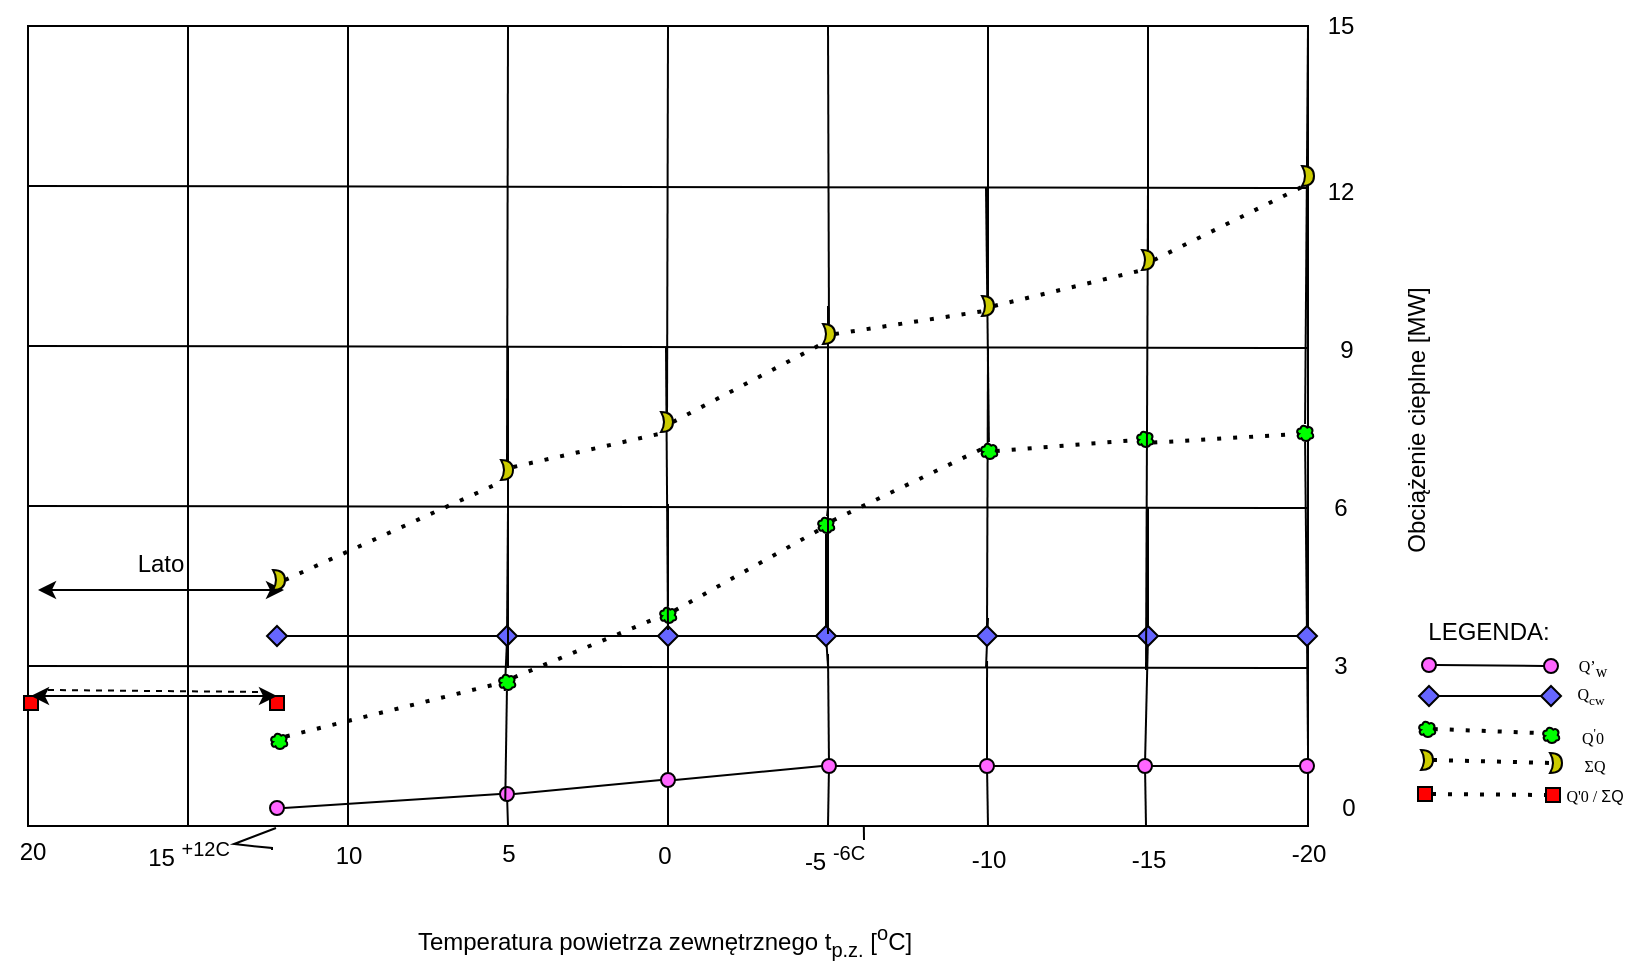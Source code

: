 <mxfile version="21.2.7" type="github">
  <diagram name="Strona-1" id="-JRYBfW9juQkN7pyR8Eu">
    <mxGraphModel dx="1195" dy="660" grid="0" gridSize="10" guides="1" tooltips="1" connect="1" arrows="1" fold="1" page="0" pageScale="1" pageWidth="827" pageHeight="1169" math="0" shadow="0">
      <root>
        <mxCell id="0" />
        <mxCell id="1" parent="0" />
        <mxCell id="MihT_ITXCzOCBIPoqSRt-7" value="" style="rounded=0;whiteSpace=wrap;html=1;" parent="1" vertex="1">
          <mxGeometry x="40" y="40" width="640" height="400" as="geometry" />
        </mxCell>
        <mxCell id="MihT_ITXCzOCBIPoqSRt-12" value="" style="endArrow=none;html=1;rounded=0;" parent="1" edge="1">
          <mxGeometry width="50" height="50" relative="1" as="geometry">
            <mxPoint x="120" y="440" as="sourcePoint" />
            <mxPoint x="120" y="40" as="targetPoint" />
          </mxGeometry>
        </mxCell>
        <mxCell id="MihT_ITXCzOCBIPoqSRt-13" value="" style="endArrow=none;html=1;rounded=0;entryX=0.101;entryY=-0.008;entryDx=0;entryDy=0;entryPerimeter=0;exitX=0.25;exitY=1.001;exitDx=0;exitDy=0;exitPerimeter=0;" parent="1" edge="1" source="MihT_ITXCzOCBIPoqSRt-7">
          <mxGeometry width="50" height="50" relative="1" as="geometry">
            <mxPoint x="200" y="450" as="sourcePoint" />
            <mxPoint x="200" y="40" as="targetPoint" />
          </mxGeometry>
        </mxCell>
        <mxCell id="MihT_ITXCzOCBIPoqSRt-14" value="" style="endArrow=none;html=1;rounded=0;entryX=0.101;entryY=-0.008;entryDx=0;entryDy=0;entryPerimeter=0;" parent="1" edge="1" source="jz41itDfaZis0rMnbhZA-145">
          <mxGeometry width="50" height="50" relative="1" as="geometry">
            <mxPoint x="280" y="361" as="sourcePoint" />
            <mxPoint x="280" y="40" as="targetPoint" />
          </mxGeometry>
        </mxCell>
        <mxCell id="MihT_ITXCzOCBIPoqSRt-15" value="" style="endArrow=none;html=1;rounded=0;entryX=0.101;entryY=-0.008;entryDx=0;entryDy=0;entryPerimeter=0;" parent="1" edge="1" source="jz41itDfaZis0rMnbhZA-143">
          <mxGeometry width="50" height="50" relative="1" as="geometry">
            <mxPoint x="360" y="342" as="sourcePoint" />
            <mxPoint x="360" y="40" as="targetPoint" />
          </mxGeometry>
        </mxCell>
        <mxCell id="MihT_ITXCzOCBIPoqSRt-16" value="" style="endArrow=none;html=1;rounded=0;entryX=0.101;entryY=-0.008;entryDx=0;entryDy=0;entryPerimeter=0;" parent="1" edge="1" source="jz41itDfaZis0rMnbhZA-141">
          <mxGeometry width="50" height="50" relative="1" as="geometry">
            <mxPoint x="440" y="344" as="sourcePoint" />
            <mxPoint x="440" y="40" as="targetPoint" />
          </mxGeometry>
        </mxCell>
        <mxCell id="MihT_ITXCzOCBIPoqSRt-17" value="" style="endArrow=none;html=1;rounded=0;entryX=0.101;entryY=-0.008;entryDx=0;entryDy=0;entryPerimeter=0;" parent="1" edge="1" source="jz41itDfaZis0rMnbhZA-139">
          <mxGeometry width="50" height="50" relative="1" as="geometry">
            <mxPoint x="519" y="361" as="sourcePoint" />
            <mxPoint x="520" y="40" as="targetPoint" />
          </mxGeometry>
        </mxCell>
        <mxCell id="MihT_ITXCzOCBIPoqSRt-18" value="" style="endArrow=none;html=1;rounded=0;entryX=0.875;entryY=0;entryDx=0;entryDy=0;entryPerimeter=0;" parent="1" source="jz41itDfaZis0rMnbhZA-137" edge="1" target="MihT_ITXCzOCBIPoqSRt-7">
          <mxGeometry width="50" height="50" relative="1" as="geometry">
            <mxPoint x="599" y="362" as="sourcePoint" />
            <mxPoint x="600" y="37" as="targetPoint" />
          </mxGeometry>
        </mxCell>
        <mxCell id="MihT_ITXCzOCBIPoqSRt-19" value="" style="endArrow=none;html=1;rounded=0;" parent="1" edge="1" source="jz41itDfaZis0rMnbhZA-108">
          <mxGeometry width="50" height="50" relative="1" as="geometry">
            <mxPoint x="680" y="401.5" as="sourcePoint" />
            <mxPoint x="680" y="40" as="targetPoint" />
          </mxGeometry>
        </mxCell>
        <mxCell id="MihT_ITXCzOCBIPoqSRt-21" value="" style="endArrow=none;html=1;rounded=0;exitX=-0.003;exitY=0.775;exitDx=0;exitDy=0;exitPerimeter=0;" parent="1" edge="1">
          <mxGeometry width="50" height="50" relative="1" as="geometry">
            <mxPoint x="40" y="280" as="sourcePoint" />
            <mxPoint x="680" y="281" as="targetPoint" />
          </mxGeometry>
        </mxCell>
        <mxCell id="MihT_ITXCzOCBIPoqSRt-22" value="" style="endArrow=none;html=1;rounded=0;exitX=-0.003;exitY=0.775;exitDx=0;exitDy=0;exitPerimeter=0;" parent="1" edge="1">
          <mxGeometry width="50" height="50" relative="1" as="geometry">
            <mxPoint x="40" y="200" as="sourcePoint" />
            <mxPoint x="680" y="201" as="targetPoint" />
          </mxGeometry>
        </mxCell>
        <mxCell id="MihT_ITXCzOCBIPoqSRt-23" value="" style="endArrow=none;html=1;rounded=0;exitX=-0.003;exitY=0.775;exitDx=0;exitDy=0;exitPerimeter=0;" parent="1" edge="1">
          <mxGeometry width="50" height="50" relative="1" as="geometry">
            <mxPoint x="40" y="120" as="sourcePoint" />
            <mxPoint x="680" y="121" as="targetPoint" />
          </mxGeometry>
        </mxCell>
        <mxCell id="MihT_ITXCzOCBIPoqSRt-24" value="" style="endArrow=none;html=1;rounded=0;exitX=-0.003;exitY=0.775;exitDx=0;exitDy=0;exitPerimeter=0;" parent="1" edge="1">
          <mxGeometry width="50" height="50" relative="1" as="geometry">
            <mxPoint x="40" y="360" as="sourcePoint" />
            <mxPoint x="680" y="361" as="targetPoint" />
          </mxGeometry>
        </mxCell>
        <mxCell id="jz41itDfaZis0rMnbhZA-1" value="20" style="text;html=1;align=center;verticalAlign=middle;resizable=0;points=[];autosize=1;strokeColor=none;fillColor=none;" vertex="1" parent="1">
          <mxGeometry x="26" y="440" width="31" height="26" as="geometry" />
        </mxCell>
        <mxCell id="jz41itDfaZis0rMnbhZA-2" value="15 &lt;sup&gt;+12C&lt;/sup&gt;" style="text;html=1;align=center;verticalAlign=middle;resizable=0;points=[];autosize=1;strokeColor=none;fillColor=none;" vertex="1" parent="1">
          <mxGeometry x="90" y="439" width="59" height="29" as="geometry" />
        </mxCell>
        <mxCell id="jz41itDfaZis0rMnbhZA-3" value="10" style="text;html=1;align=center;verticalAlign=middle;resizable=0;points=[];autosize=1;strokeColor=none;fillColor=none;" vertex="1" parent="1">
          <mxGeometry x="184" y="442" width="31" height="26" as="geometry" />
        </mxCell>
        <mxCell id="jz41itDfaZis0rMnbhZA-4" value="5" style="text;html=1;align=center;verticalAlign=middle;resizable=0;points=[];autosize=1;strokeColor=none;fillColor=none;" vertex="1" parent="1">
          <mxGeometry x="267" y="440.5" width="25" height="26" as="geometry" />
        </mxCell>
        <mxCell id="jz41itDfaZis0rMnbhZA-5" value="0" style="text;html=1;align=center;verticalAlign=middle;resizable=0;points=[];autosize=1;strokeColor=none;fillColor=none;" vertex="1" parent="1">
          <mxGeometry x="345" y="442" width="25" height="26" as="geometry" />
        </mxCell>
        <mxCell id="jz41itDfaZis0rMnbhZA-6" value="-5 &lt;sup&gt;-6C&lt;/sup&gt;" style="text;html=1;align=center;verticalAlign=middle;resizable=0;points=[];autosize=1;strokeColor=none;fillColor=none;" vertex="1" parent="1">
          <mxGeometry x="419" y="441" width="48" height="29" as="geometry" />
        </mxCell>
        <mxCell id="jz41itDfaZis0rMnbhZA-7" value="-10" style="text;html=1;align=center;verticalAlign=middle;resizable=0;points=[];autosize=1;strokeColor=none;fillColor=none;" vertex="1" parent="1">
          <mxGeometry x="502" y="444" width="35" height="26" as="geometry" />
        </mxCell>
        <mxCell id="jz41itDfaZis0rMnbhZA-8" value="-15" style="text;html=1;align=center;verticalAlign=middle;resizable=0;points=[];autosize=1;strokeColor=none;fillColor=none;" vertex="1" parent="1">
          <mxGeometry x="582" y="443.5" width="35" height="26" as="geometry" />
        </mxCell>
        <mxCell id="jz41itDfaZis0rMnbhZA-9" value="-20" style="text;html=1;align=center;verticalAlign=middle;resizable=0;points=[];autosize=1;strokeColor=none;fillColor=none;" vertex="1" parent="1">
          <mxGeometry x="662" y="441" width="35" height="26" as="geometry" />
        </mxCell>
        <mxCell id="jz41itDfaZis0rMnbhZA-10" value="0" style="text;html=1;align=center;verticalAlign=middle;resizable=0;points=[];autosize=1;strokeColor=none;fillColor=none;" vertex="1" parent="1">
          <mxGeometry x="687" y="418" width="25" height="26" as="geometry" />
        </mxCell>
        <mxCell id="jz41itDfaZis0rMnbhZA-11" value="3" style="text;html=1;align=center;verticalAlign=middle;resizable=0;points=[];autosize=1;strokeColor=none;fillColor=none;" vertex="1" parent="1">
          <mxGeometry x="683" y="347" width="25" height="26" as="geometry" />
        </mxCell>
        <mxCell id="jz41itDfaZis0rMnbhZA-12" value="15" style="text;html=1;align=center;verticalAlign=middle;resizable=0;points=[];autosize=1;strokeColor=none;fillColor=none;" vertex="1" parent="1">
          <mxGeometry x="680" y="27" width="31" height="26" as="geometry" />
        </mxCell>
        <mxCell id="jz41itDfaZis0rMnbhZA-13" value="12" style="text;html=1;align=center;verticalAlign=middle;resizable=0;points=[];autosize=1;strokeColor=none;fillColor=none;" vertex="1" parent="1">
          <mxGeometry x="680" y="110" width="31" height="26" as="geometry" />
        </mxCell>
        <mxCell id="jz41itDfaZis0rMnbhZA-14" value="6" style="text;html=1;align=center;verticalAlign=middle;resizable=0;points=[];autosize=1;strokeColor=none;fillColor=none;" vertex="1" parent="1">
          <mxGeometry x="683" y="268" width="25" height="26" as="geometry" />
        </mxCell>
        <mxCell id="jz41itDfaZis0rMnbhZA-15" value="9" style="text;html=1;align=center;verticalAlign=middle;resizable=0;points=[];autosize=1;strokeColor=none;fillColor=none;" vertex="1" parent="1">
          <mxGeometry x="686" y="189" width="25" height="26" as="geometry" />
        </mxCell>
        <mxCell id="jz41itDfaZis0rMnbhZA-16" value="Temperatura powietrza zewnętrznego t&lt;sub&gt;p.z.&lt;/sub&gt;&amp;nbsp;[&lt;sup&gt;o&lt;/sup&gt;C]" style="text;html=1;align=center;verticalAlign=middle;resizable=0;points=[];autosize=1;strokeColor=none;fillColor=none;" vertex="1" parent="1">
          <mxGeometry x="225" y="482" width="265" height="32" as="geometry" />
        </mxCell>
        <mxCell id="jz41itDfaZis0rMnbhZA-17" value="Obciążenie cieplne [MW]" style="text;html=1;align=center;verticalAlign=middle;resizable=0;points=[];autosize=1;strokeColor=none;fillColor=none;rotation=270;" vertex="1" parent="1">
          <mxGeometry x="659" y="225" width="151" height="26" as="geometry" />
        </mxCell>
        <mxCell id="jz41itDfaZis0rMnbhZA-18" value="" style="whiteSpace=wrap;html=1;aspect=fixed;fillColor=#FF0000;" vertex="1" parent="1">
          <mxGeometry x="38" y="375" width="7" height="7" as="geometry" />
        </mxCell>
        <mxCell id="jz41itDfaZis0rMnbhZA-19" value="" style="whiteSpace=wrap;html=1;aspect=fixed;fillColor=#FF0000;" vertex="1" parent="1">
          <mxGeometry x="161" y="375" width="7" height="7" as="geometry" />
        </mxCell>
        <mxCell id="jz41itDfaZis0rMnbhZA-20" value="" style="ellipse;whiteSpace=wrap;html=1;aspect=fixed;fillColor=#FF66FF;" vertex="1" parent="1">
          <mxGeometry x="161" y="427.5" width="7" height="7" as="geometry" />
        </mxCell>
        <mxCell id="jz41itDfaZis0rMnbhZA-22" value="" style="endArrow=none;html=1;rounded=0;" edge="1" parent="1" source="jz41itDfaZis0rMnbhZA-88">
          <mxGeometry width="50" height="50" relative="1" as="geometry">
            <mxPoint x="280" y="359" as="sourcePoint" />
            <mxPoint x="280" y="282" as="targetPoint" />
          </mxGeometry>
        </mxCell>
        <mxCell id="jz41itDfaZis0rMnbhZA-24" value="" style="endArrow=none;html=1;rounded=0;" edge="1" parent="1" source="jz41itDfaZis0rMnbhZA-115">
          <mxGeometry width="50" height="50" relative="1" as="geometry">
            <mxPoint x="360" y="355" as="sourcePoint" />
            <mxPoint x="360" y="279" as="targetPoint" />
          </mxGeometry>
        </mxCell>
        <mxCell id="jz41itDfaZis0rMnbhZA-26" value="" style="endArrow=none;html=1;rounded=0;" edge="1" parent="1" source="jz41itDfaZis0rMnbhZA-113">
          <mxGeometry width="50" height="50" relative="1" as="geometry">
            <mxPoint x="440" y="360" as="sourcePoint" />
            <mxPoint x="440" y="281" as="targetPoint" />
          </mxGeometry>
        </mxCell>
        <mxCell id="jz41itDfaZis0rMnbhZA-30" value="" style="endArrow=none;html=1;rounded=0;" edge="1" parent="1" source="jz41itDfaZis0rMnbhZA-80">
          <mxGeometry width="50" height="50" relative="1" as="geometry">
            <mxPoint x="599" y="440" as="sourcePoint" />
            <mxPoint x="600" y="281" as="targetPoint" />
          </mxGeometry>
        </mxCell>
        <mxCell id="jz41itDfaZis0rMnbhZA-31" value="" style="endArrow=none;html=1;rounded=0;exitX=0.375;exitY=1;exitDx=0;exitDy=0;exitPerimeter=0;" edge="1" parent="1" source="jz41itDfaZis0rMnbhZA-117">
          <mxGeometry width="50" height="50" relative="1" as="geometry">
            <mxPoint x="280" y="440" as="sourcePoint" />
            <mxPoint x="279.517" y="347.0" as="targetPoint" />
          </mxGeometry>
        </mxCell>
        <mxCell id="jz41itDfaZis0rMnbhZA-32" value="" style="endArrow=none;html=1;rounded=0;" edge="1" parent="1" source="jz41itDfaZis0rMnbhZA-42">
          <mxGeometry width="50" height="50" relative="1" as="geometry">
            <mxPoint x="520" y="440" as="sourcePoint" />
            <mxPoint x="519.52" y="357.5" as="targetPoint" />
          </mxGeometry>
        </mxCell>
        <mxCell id="jz41itDfaZis0rMnbhZA-33" value="" style="endArrow=none;html=1;rounded=0;" edge="1" parent="1" source="jz41itDfaZis0rMnbhZA-38">
          <mxGeometry width="50" height="50" relative="1" as="geometry">
            <mxPoint x="360" y="440" as="sourcePoint" />
            <mxPoint x="360" y="352" as="targetPoint" />
          </mxGeometry>
        </mxCell>
        <mxCell id="jz41itDfaZis0rMnbhZA-34" value="" style="endArrow=none;html=1;rounded=0;" edge="1" parent="1" source="jz41itDfaZis0rMnbhZA-40">
          <mxGeometry width="50" height="50" relative="1" as="geometry">
            <mxPoint x="440" y="440" as="sourcePoint" />
            <mxPoint x="440" y="354" as="targetPoint" />
          </mxGeometry>
        </mxCell>
        <mxCell id="jz41itDfaZis0rMnbhZA-37" value="" style="endArrow=none;html=1;rounded=0;exitX=0.375;exitY=1;exitDx=0;exitDy=0;exitPerimeter=0;" edge="1" parent="1" source="MihT_ITXCzOCBIPoqSRt-7" target="jz41itDfaZis0rMnbhZA-36">
          <mxGeometry width="50" height="50" relative="1" as="geometry">
            <mxPoint x="280" y="440" as="sourcePoint" />
            <mxPoint x="279.517" y="347.0" as="targetPoint" />
          </mxGeometry>
        </mxCell>
        <mxCell id="jz41itDfaZis0rMnbhZA-36" value="" style="ellipse;whiteSpace=wrap;html=1;aspect=fixed;fillColor=#FF66FF;" vertex="1" parent="1">
          <mxGeometry x="276" y="420.5" width="7" height="7" as="geometry" />
        </mxCell>
        <mxCell id="jz41itDfaZis0rMnbhZA-39" value="" style="endArrow=none;html=1;rounded=0;" edge="1" parent="1" target="jz41itDfaZis0rMnbhZA-38">
          <mxGeometry width="50" height="50" relative="1" as="geometry">
            <mxPoint x="360" y="440" as="sourcePoint" />
            <mxPoint x="360" y="352" as="targetPoint" />
          </mxGeometry>
        </mxCell>
        <mxCell id="jz41itDfaZis0rMnbhZA-38" value="" style="ellipse;whiteSpace=wrap;html=1;aspect=fixed;fillColor=#FF66FF;" vertex="1" parent="1">
          <mxGeometry x="356.5" y="413.5" width="7" height="7" as="geometry" />
        </mxCell>
        <mxCell id="jz41itDfaZis0rMnbhZA-41" value="" style="endArrow=none;html=1;rounded=0;" edge="1" parent="1" target="jz41itDfaZis0rMnbhZA-40">
          <mxGeometry width="50" height="50" relative="1" as="geometry">
            <mxPoint x="440" y="440" as="sourcePoint" />
            <mxPoint x="440" y="354" as="targetPoint" />
          </mxGeometry>
        </mxCell>
        <mxCell id="jz41itDfaZis0rMnbhZA-40" value="" style="ellipse;whiteSpace=wrap;html=1;aspect=fixed;fillColor=#FF66FF;" vertex="1" parent="1">
          <mxGeometry x="437" y="406.5" width="7" height="7" as="geometry" />
        </mxCell>
        <mxCell id="jz41itDfaZis0rMnbhZA-43" value="" style="endArrow=none;html=1;rounded=0;" edge="1" parent="1" target="jz41itDfaZis0rMnbhZA-42">
          <mxGeometry width="50" height="50" relative="1" as="geometry">
            <mxPoint x="520" y="440" as="sourcePoint" />
            <mxPoint x="519.52" y="357.5" as="targetPoint" />
          </mxGeometry>
        </mxCell>
        <mxCell id="jz41itDfaZis0rMnbhZA-42" value="" style="ellipse;whiteSpace=wrap;html=1;aspect=fixed;fillColor=#FF66FF;" vertex="1" parent="1">
          <mxGeometry x="516" y="406.5" width="7" height="7" as="geometry" />
        </mxCell>
        <mxCell id="jz41itDfaZis0rMnbhZA-45" value="" style="endArrow=none;html=1;rounded=0;" edge="1" parent="1" target="jz41itDfaZis0rMnbhZA-44">
          <mxGeometry width="50" height="50" relative="1" as="geometry">
            <mxPoint x="599" y="440" as="sourcePoint" />
            <mxPoint x="600" y="281" as="targetPoint" />
          </mxGeometry>
        </mxCell>
        <mxCell id="jz41itDfaZis0rMnbhZA-44" value="" style="ellipse;whiteSpace=wrap;html=1;aspect=fixed;fillColor=#FF66FF;" vertex="1" parent="1">
          <mxGeometry x="595" y="406.5" width="7" height="7" as="geometry" />
        </mxCell>
        <mxCell id="jz41itDfaZis0rMnbhZA-46" value="" style="endArrow=classic;startArrow=classic;html=1;rounded=0;exitX=0.5;exitY=0;exitDx=0;exitDy=0;entryX=0.5;entryY=0;entryDx=0;entryDy=0;" edge="1" parent="1" source="jz41itDfaZis0rMnbhZA-18" target="jz41itDfaZis0rMnbhZA-19">
          <mxGeometry width="50" height="50" relative="1" as="geometry">
            <mxPoint x="156" y="385" as="sourcePoint" />
            <mxPoint x="206" y="335" as="targetPoint" />
          </mxGeometry>
        </mxCell>
        <mxCell id="jz41itDfaZis0rMnbhZA-47" value="" style="endArrow=classic;startArrow=classic;html=1;rounded=0;exitX=0.5;exitY=0;exitDx=0;exitDy=0;entryX=0.5;entryY=0;entryDx=0;entryDy=0;" edge="1" parent="1">
          <mxGeometry width="50" height="50" relative="1" as="geometry">
            <mxPoint x="45" y="322" as="sourcePoint" />
            <mxPoint x="168" y="322" as="targetPoint" />
          </mxGeometry>
        </mxCell>
        <mxCell id="jz41itDfaZis0rMnbhZA-48" value="Lato" style="text;html=1;align=center;verticalAlign=middle;resizable=0;points=[];autosize=1;strokeColor=none;fillColor=none;" vertex="1" parent="1">
          <mxGeometry x="85" y="296" width="41" height="26" as="geometry" />
        </mxCell>
        <mxCell id="jz41itDfaZis0rMnbhZA-49" value="" style="endArrow=none;dashed=1;html=1;rounded=0;" edge="1" parent="1">
          <mxGeometry width="50" height="50" relative="1" as="geometry">
            <mxPoint x="50" y="372" as="sourcePoint" />
            <mxPoint x="158" y="373" as="targetPoint" />
          </mxGeometry>
        </mxCell>
        <mxCell id="jz41itDfaZis0rMnbhZA-51" value="" style="endArrow=none;html=1;rounded=0;entryX=0.653;entryY=1.001;entryDx=0;entryDy=0;entryPerimeter=0;" edge="1" parent="1" target="MihT_ITXCzOCBIPoqSRt-7">
          <mxGeometry width="50" height="50" relative="1" as="geometry">
            <mxPoint x="458" y="447" as="sourcePoint" />
            <mxPoint x="544.5" y="479" as="targetPoint" />
            <Array as="points">
              <mxPoint x="458" y="447" />
            </Array>
          </mxGeometry>
        </mxCell>
        <mxCell id="jz41itDfaZis0rMnbhZA-52" value="" style="endArrow=none;html=1;rounded=0;" edge="1" parent="1">
          <mxGeometry width="50" height="50" relative="1" as="geometry">
            <mxPoint x="162" y="451" as="sourcePoint" />
            <mxPoint x="164" y="441" as="targetPoint" />
            <Array as="points">
              <mxPoint x="162" y="452" />
              <mxPoint x="162" y="451" />
              <mxPoint x="152" y="450" />
              <mxPoint x="143" y="449" />
            </Array>
          </mxGeometry>
        </mxCell>
        <mxCell id="jz41itDfaZis0rMnbhZA-54" value="" style="endArrow=none;html=1;rounded=0;exitX=1;exitY=0.5;exitDx=0;exitDy=0;entryX=0;entryY=0.5;entryDx=0;entryDy=0;" edge="1" parent="1" source="jz41itDfaZis0rMnbhZA-20" target="jz41itDfaZis0rMnbhZA-36">
          <mxGeometry width="50" height="50" relative="1" as="geometry">
            <mxPoint x="213" y="401" as="sourcePoint" />
            <mxPoint x="263" y="351" as="targetPoint" />
          </mxGeometry>
        </mxCell>
        <mxCell id="jz41itDfaZis0rMnbhZA-55" value="" style="endArrow=none;html=1;rounded=0;exitX=1;exitY=0.5;exitDx=0;exitDy=0;entryX=0;entryY=0.5;entryDx=0;entryDy=0;" edge="1" parent="1" source="jz41itDfaZis0rMnbhZA-36" target="jz41itDfaZis0rMnbhZA-38">
          <mxGeometry width="50" height="50" relative="1" as="geometry">
            <mxPoint x="213" y="401" as="sourcePoint" />
            <mxPoint x="263" y="351" as="targetPoint" />
          </mxGeometry>
        </mxCell>
        <mxCell id="jz41itDfaZis0rMnbhZA-56" value="" style="endArrow=none;html=1;rounded=0;exitX=1;exitY=0.5;exitDx=0;exitDy=0;entryX=0;entryY=0.5;entryDx=0;entryDy=0;" edge="1" parent="1" source="jz41itDfaZis0rMnbhZA-38" target="jz41itDfaZis0rMnbhZA-40">
          <mxGeometry width="50" height="50" relative="1" as="geometry">
            <mxPoint x="350" y="384" as="sourcePoint" />
            <mxPoint x="400" y="334" as="targetPoint" />
          </mxGeometry>
        </mxCell>
        <mxCell id="jz41itDfaZis0rMnbhZA-57" value="" style="endArrow=none;html=1;rounded=0;exitX=1;exitY=0.5;exitDx=0;exitDy=0;entryX=0;entryY=0.5;entryDx=0;entryDy=0;" edge="1" parent="1" source="jz41itDfaZis0rMnbhZA-40" target="jz41itDfaZis0rMnbhZA-42">
          <mxGeometry width="50" height="50" relative="1" as="geometry">
            <mxPoint x="437" y="397" as="sourcePoint" />
            <mxPoint x="487" y="347" as="targetPoint" />
          </mxGeometry>
        </mxCell>
        <mxCell id="jz41itDfaZis0rMnbhZA-58" value="" style="ellipse;whiteSpace=wrap;html=1;aspect=fixed;fillColor=#FF66FF;" vertex="1" parent="1">
          <mxGeometry x="676" y="406.5" width="7" height="7" as="geometry" />
        </mxCell>
        <mxCell id="jz41itDfaZis0rMnbhZA-59" value="" style="endArrow=none;html=1;rounded=0;exitX=1;exitY=0.5;exitDx=0;exitDy=0;entryX=0;entryY=0.5;entryDx=0;entryDy=0;" edge="1" parent="1" source="jz41itDfaZis0rMnbhZA-42" target="jz41itDfaZis0rMnbhZA-44">
          <mxGeometry width="50" height="50" relative="1" as="geometry">
            <mxPoint x="517" y="379" as="sourcePoint" />
            <mxPoint x="567" y="329" as="targetPoint" />
          </mxGeometry>
        </mxCell>
        <mxCell id="jz41itDfaZis0rMnbhZA-60" value="" style="endArrow=none;html=1;rounded=0;exitX=1;exitY=0.5;exitDx=0;exitDy=0;entryX=0;entryY=0.5;entryDx=0;entryDy=0;" edge="1" parent="1" source="jz41itDfaZis0rMnbhZA-44" target="jz41itDfaZis0rMnbhZA-58">
          <mxGeometry width="50" height="50" relative="1" as="geometry">
            <mxPoint x="517" y="379" as="sourcePoint" />
            <mxPoint x="567" y="329" as="targetPoint" />
          </mxGeometry>
        </mxCell>
        <mxCell id="jz41itDfaZis0rMnbhZA-61" value="LEGENDA:" style="text;html=1;align=center;verticalAlign=middle;resizable=0;points=[];autosize=1;strokeColor=none;fillColor=none;" vertex="1" parent="1">
          <mxGeometry x="730" y="330" width="79" height="26" as="geometry" />
        </mxCell>
        <mxCell id="jz41itDfaZis0rMnbhZA-70" value="" style="ellipse;whiteSpace=wrap;html=1;aspect=fixed;fillColor=#FF66FF;" vertex="1" parent="1">
          <mxGeometry x="737" y="356" width="7" height="7" as="geometry" />
        </mxCell>
        <mxCell id="jz41itDfaZis0rMnbhZA-71" value="" style="ellipse;whiteSpace=wrap;html=1;aspect=fixed;fillColor=#FF66FF;" vertex="1" parent="1">
          <mxGeometry x="798" y="356.5" width="7" height="7" as="geometry" />
        </mxCell>
        <mxCell id="jz41itDfaZis0rMnbhZA-72" value="" style="endArrow=none;html=1;rounded=0;exitX=1;exitY=0.5;exitDx=0;exitDy=0;entryX=0;entryY=0.5;entryDx=0;entryDy=0;" edge="1" parent="1" source="jz41itDfaZis0rMnbhZA-70" target="jz41itDfaZis0rMnbhZA-71">
          <mxGeometry width="50" height="50" relative="1" as="geometry">
            <mxPoint x="697" y="425" as="sourcePoint" />
            <mxPoint x="747" y="375" as="targetPoint" />
          </mxGeometry>
        </mxCell>
        <mxCell id="jz41itDfaZis0rMnbhZA-73" value="&lt;span data-darkreader-inline-bgcolor=&quot;&quot; data-darkreader-inline-color=&quot;&quot; style=&quot;font-size: 8px; font-family: &amp;quot;Times New Roman&amp;quot;; color: rgb(0, 0, 0); background-color: transparent; font-variant-numeric: normal; font-variant-east-asian: normal; font-variant-alternates: normal; vertical-align: baseline; --darkreader-inline-color:#e8e6e3; --darkreader-inline-bgcolor:transparent;&quot;&gt;Q’&lt;/span&gt;&lt;span data-darkreader-inline-bgcolor=&quot;&quot; data-darkreader-inline-color=&quot;&quot; style=&quot;font-size: 8px; font-family: &amp;quot;Times New Roman&amp;quot;; color: rgb(0, 0, 0); background-color: transparent; font-variant-numeric: normal; font-variant-east-asian: normal; font-variant-alternates: normal; --darkreader-inline-color:#e8e6e3; --darkreader-inline-bgcolor:transparent;&quot;&gt;&lt;sub style=&quot;font-size: 8px;&quot;&gt;w&lt;/sub&gt;&lt;/span&gt;&lt;span id=&quot;docs-internal-guid-cf39cb7c-7fff-1831-65c1-8d7ece0f6080&quot; style=&quot;font-size: 8px;&quot;&gt;&lt;/span&gt;" style="text;html=1;align=center;verticalAlign=middle;resizable=0;points=[];autosize=1;strokeColor=none;fillColor=none;fontSize=8;" vertex="1" parent="1">
          <mxGeometry x="806" y="350" width="32" height="24" as="geometry" />
        </mxCell>
        <mxCell id="jz41itDfaZis0rMnbhZA-79" value="" style="endArrow=none;html=1;rounded=0;" edge="1" parent="1" target="jz41itDfaZis0rMnbhZA-78">
          <mxGeometry width="50" height="50" relative="1" as="geometry">
            <mxPoint x="680" y="401.5" as="sourcePoint" />
            <mxPoint x="680" y="40" as="targetPoint" />
          </mxGeometry>
        </mxCell>
        <mxCell id="jz41itDfaZis0rMnbhZA-78" value="" style="rhombus;whiteSpace=wrap;html=1;fillColor=#6666FF;" vertex="1" parent="1">
          <mxGeometry x="674.5" y="340" width="10" height="10" as="geometry" />
        </mxCell>
        <mxCell id="jz41itDfaZis0rMnbhZA-81" value="" style="endArrow=none;html=1;rounded=0;" edge="1" parent="1" source="jz41itDfaZis0rMnbhZA-44" target="jz41itDfaZis0rMnbhZA-80">
          <mxGeometry width="50" height="50" relative="1" as="geometry">
            <mxPoint x="599" y="407" as="sourcePoint" />
            <mxPoint x="600" y="281" as="targetPoint" />
          </mxGeometry>
        </mxCell>
        <mxCell id="jz41itDfaZis0rMnbhZA-80" value="" style="rhombus;whiteSpace=wrap;html=1;fillColor=#6666FF;" vertex="1" parent="1">
          <mxGeometry x="595" y="340" width="10" height="10" as="geometry" />
        </mxCell>
        <mxCell id="jz41itDfaZis0rMnbhZA-83" value="" style="endArrow=none;html=1;rounded=0;" edge="1" parent="1">
          <mxGeometry width="50" height="50" relative="1" as="geometry">
            <mxPoint x="519" y="361" as="sourcePoint" />
            <mxPoint x="520" y="336" as="targetPoint" />
          </mxGeometry>
        </mxCell>
        <mxCell id="jz41itDfaZis0rMnbhZA-82" value="" style="rhombus;whiteSpace=wrap;html=1;fillColor=#6666FF;" vertex="1" parent="1">
          <mxGeometry x="514.5" y="340" width="10" height="10" as="geometry" />
        </mxCell>
        <mxCell id="jz41itDfaZis0rMnbhZA-85" value="" style="endArrow=none;html=1;rounded=0;" edge="1" parent="1" target="jz41itDfaZis0rMnbhZA-84">
          <mxGeometry width="50" height="50" relative="1" as="geometry">
            <mxPoint x="440" y="360" as="sourcePoint" />
            <mxPoint x="440" y="281" as="targetPoint" />
          </mxGeometry>
        </mxCell>
        <mxCell id="jz41itDfaZis0rMnbhZA-84" value="" style="rhombus;whiteSpace=wrap;html=1;fillColor=#6666FF;" vertex="1" parent="1">
          <mxGeometry x="434" y="340" width="10" height="10" as="geometry" />
        </mxCell>
        <mxCell id="jz41itDfaZis0rMnbhZA-87" value="" style="endArrow=none;html=1;rounded=0;" edge="1" parent="1" target="jz41itDfaZis0rMnbhZA-86">
          <mxGeometry width="50" height="50" relative="1" as="geometry">
            <mxPoint x="360" y="355" as="sourcePoint" />
            <mxPoint x="360" y="279" as="targetPoint" />
          </mxGeometry>
        </mxCell>
        <mxCell id="jz41itDfaZis0rMnbhZA-86" value="" style="rhombus;whiteSpace=wrap;html=1;fillColor=#6666FF;" vertex="1" parent="1">
          <mxGeometry x="355" y="340" width="10" height="10" as="geometry" />
        </mxCell>
        <mxCell id="jz41itDfaZis0rMnbhZA-89" value="" style="endArrow=none;html=1;rounded=0;" edge="1" parent="1" target="jz41itDfaZis0rMnbhZA-88">
          <mxGeometry width="50" height="50" relative="1" as="geometry">
            <mxPoint x="280" y="359" as="sourcePoint" />
            <mxPoint x="280" y="282" as="targetPoint" />
          </mxGeometry>
        </mxCell>
        <mxCell id="jz41itDfaZis0rMnbhZA-88" value="" style="rhombus;whiteSpace=wrap;html=1;fillColor=#6666FF;" vertex="1" parent="1">
          <mxGeometry x="274.5" y="340" width="10" height="10" as="geometry" />
        </mxCell>
        <mxCell id="jz41itDfaZis0rMnbhZA-90" value="" style="rhombus;whiteSpace=wrap;html=1;fillColor=#6666FF;" vertex="1" parent="1">
          <mxGeometry x="159.5" y="340" width="10" height="10" as="geometry" />
        </mxCell>
        <mxCell id="jz41itDfaZis0rMnbhZA-91" value="" style="endArrow=none;html=1;rounded=0;exitX=1;exitY=0.5;exitDx=0;exitDy=0;entryX=0;entryY=0.5;entryDx=0;entryDy=0;" edge="1" parent="1" source="jz41itDfaZis0rMnbhZA-90" target="jz41itDfaZis0rMnbhZA-88">
          <mxGeometry width="50" height="50" relative="1" as="geometry">
            <mxPoint x="244" y="354" as="sourcePoint" />
            <mxPoint x="294" y="304" as="targetPoint" />
          </mxGeometry>
        </mxCell>
        <mxCell id="jz41itDfaZis0rMnbhZA-92" value="" style="endArrow=none;html=1;rounded=0;exitX=1;exitY=0.5;exitDx=0;exitDy=0;entryX=0;entryY=0.5;entryDx=0;entryDy=0;" edge="1" parent="1" source="jz41itDfaZis0rMnbhZA-88" target="jz41itDfaZis0rMnbhZA-86">
          <mxGeometry width="50" height="50" relative="1" as="geometry">
            <mxPoint x="244" y="354" as="sourcePoint" />
            <mxPoint x="294" y="304" as="targetPoint" />
          </mxGeometry>
        </mxCell>
        <mxCell id="jz41itDfaZis0rMnbhZA-93" value="" style="endArrow=none;html=1;rounded=0;exitX=1;exitY=0.5;exitDx=0;exitDy=0;entryX=0;entryY=0.5;entryDx=0;entryDy=0;" edge="1" parent="1" source="jz41itDfaZis0rMnbhZA-86" target="jz41itDfaZis0rMnbhZA-84">
          <mxGeometry width="50" height="50" relative="1" as="geometry">
            <mxPoint x="430" y="343" as="sourcePoint" />
            <mxPoint x="480" y="293" as="targetPoint" />
          </mxGeometry>
        </mxCell>
        <mxCell id="jz41itDfaZis0rMnbhZA-94" value="" style="endArrow=none;html=1;rounded=0;exitX=1;exitY=0.5;exitDx=0;exitDy=0;entryX=0;entryY=0.5;entryDx=0;entryDy=0;" edge="1" parent="1" source="jz41itDfaZis0rMnbhZA-84" target="jz41itDfaZis0rMnbhZA-82">
          <mxGeometry width="50" height="50" relative="1" as="geometry">
            <mxPoint x="430" y="343" as="sourcePoint" />
            <mxPoint x="480" y="293" as="targetPoint" />
          </mxGeometry>
        </mxCell>
        <mxCell id="jz41itDfaZis0rMnbhZA-95" value="" style="endArrow=none;html=1;rounded=0;exitX=1;exitY=0.5;exitDx=0;exitDy=0;entryX=0;entryY=0.5;entryDx=0;entryDy=0;" edge="1" parent="1" source="jz41itDfaZis0rMnbhZA-82" target="jz41itDfaZis0rMnbhZA-80">
          <mxGeometry width="50" height="50" relative="1" as="geometry">
            <mxPoint x="483" y="278" as="sourcePoint" />
            <mxPoint x="533" y="228" as="targetPoint" />
          </mxGeometry>
        </mxCell>
        <mxCell id="jz41itDfaZis0rMnbhZA-97" value="" style="endArrow=none;html=1;rounded=0;exitX=1;exitY=0.5;exitDx=0;exitDy=0;entryX=0;entryY=0.5;entryDx=0;entryDy=0;" edge="1" parent="1" source="jz41itDfaZis0rMnbhZA-80" target="jz41itDfaZis0rMnbhZA-78">
          <mxGeometry width="50" height="50" relative="1" as="geometry">
            <mxPoint x="483" y="278" as="sourcePoint" />
            <mxPoint x="533" y="228" as="targetPoint" />
          </mxGeometry>
        </mxCell>
        <mxCell id="jz41itDfaZis0rMnbhZA-98" value="" style="rhombus;whiteSpace=wrap;html=1;fillColor=#6666FF;" vertex="1" parent="1">
          <mxGeometry x="735.5" y="370" width="10" height="10" as="geometry" />
        </mxCell>
        <mxCell id="jz41itDfaZis0rMnbhZA-99" value="" style="rhombus;whiteSpace=wrap;html=1;fillColor=#6666FF;" vertex="1" parent="1">
          <mxGeometry x="796.5" y="370" width="10" height="10" as="geometry" />
        </mxCell>
        <mxCell id="jz41itDfaZis0rMnbhZA-100" value="" style="endArrow=none;html=1;rounded=0;exitX=1;exitY=0.5;exitDx=0;exitDy=0;entryX=0;entryY=0.5;entryDx=0;entryDy=0;" edge="1" parent="1" source="jz41itDfaZis0rMnbhZA-98" target="jz41itDfaZis0rMnbhZA-99">
          <mxGeometry width="50" height="50" relative="1" as="geometry">
            <mxPoint x="624" y="351" as="sourcePoint" />
            <mxPoint x="674" y="301" as="targetPoint" />
          </mxGeometry>
        </mxCell>
        <mxCell id="jz41itDfaZis0rMnbhZA-101" value="&lt;font face=&quot;Times New Roman&quot;&gt;Q&lt;sub&gt;cw&lt;/sub&gt;&lt;/font&gt;" style="text;html=1;align=center;verticalAlign=middle;resizable=0;points=[];autosize=1;strokeColor=none;fillColor=none;fontSize=8;" vertex="1" parent="1">
          <mxGeometry x="805" y="363" width="32" height="24" as="geometry" />
        </mxCell>
        <mxCell id="jz41itDfaZis0rMnbhZA-104" value="" style="ellipse;shape=cloud;whiteSpace=wrap;html=1;fillColor=#00FF00;" vertex="1" parent="1">
          <mxGeometry x="735" y="387" width="9" height="9" as="geometry" />
        </mxCell>
        <mxCell id="jz41itDfaZis0rMnbhZA-105" value="" style="ellipse;shape=cloud;whiteSpace=wrap;html=1;fillColor=#00FF00;" vertex="1" parent="1">
          <mxGeometry x="797" y="390" width="9" height="9" as="geometry" />
        </mxCell>
        <mxCell id="jz41itDfaZis0rMnbhZA-106" value="" style="endArrow=none;dashed=1;html=1;dashPattern=1 3;strokeWidth=2;rounded=0;exitX=0.875;exitY=0.5;exitDx=0;exitDy=0;exitPerimeter=0;entryX=0.07;entryY=0.4;entryDx=0;entryDy=0;entryPerimeter=0;" edge="1" parent="1" source="jz41itDfaZis0rMnbhZA-104" target="jz41itDfaZis0rMnbhZA-105">
          <mxGeometry width="50" height="50" relative="1" as="geometry">
            <mxPoint x="686" y="423" as="sourcePoint" />
            <mxPoint x="736" y="373" as="targetPoint" />
          </mxGeometry>
        </mxCell>
        <mxCell id="jz41itDfaZis0rMnbhZA-107" value="&lt;font face=&quot;Times New Roman&quot;&gt;Q&lt;sup&gt;&#39;&lt;/sup&gt;0&lt;/font&gt;" style="text;html=1;align=center;verticalAlign=middle;resizable=0;points=[];autosize=1;strokeColor=none;fillColor=none;fontSize=8;" vertex="1" parent="1">
          <mxGeometry x="807" y="382.5" width="29" height="24" as="geometry" />
        </mxCell>
        <mxCell id="jz41itDfaZis0rMnbhZA-109" value="" style="endArrow=none;html=1;rounded=0;" edge="1" parent="1" source="jz41itDfaZis0rMnbhZA-78" target="jz41itDfaZis0rMnbhZA-108">
          <mxGeometry width="50" height="50" relative="1" as="geometry">
            <mxPoint x="680" y="340" as="sourcePoint" />
            <mxPoint x="680" y="40" as="targetPoint" />
          </mxGeometry>
        </mxCell>
        <mxCell id="jz41itDfaZis0rMnbhZA-108" value="" style="ellipse;shape=cloud;whiteSpace=wrap;html=1;fillColor=#00FF00;" vertex="1" parent="1">
          <mxGeometry x="674" y="239" width="9" height="9" as="geometry" />
        </mxCell>
        <mxCell id="jz41itDfaZis0rMnbhZA-110" value="" style="ellipse;shape=cloud;whiteSpace=wrap;html=1;fillColor=#00FF00;" vertex="1" parent="1">
          <mxGeometry x="594" y="242" width="9" height="9" as="geometry" />
        </mxCell>
        <mxCell id="jz41itDfaZis0rMnbhZA-112" value="" style="endArrow=none;html=1;rounded=0;" edge="1" parent="1" source="jz41itDfaZis0rMnbhZA-82">
          <mxGeometry width="50" height="50" relative="1" as="geometry">
            <mxPoint x="520" y="340" as="sourcePoint" />
            <mxPoint x="520" y="201" as="targetPoint" />
          </mxGeometry>
        </mxCell>
        <mxCell id="jz41itDfaZis0rMnbhZA-111" value="" style="ellipse;shape=cloud;whiteSpace=wrap;html=1;fillColor=#00FF00;" vertex="1" parent="1">
          <mxGeometry x="516" y="248" width="9" height="9" as="geometry" />
        </mxCell>
        <mxCell id="jz41itDfaZis0rMnbhZA-114" value="" style="endArrow=none;html=1;rounded=0;" edge="1" parent="1" source="jz41itDfaZis0rMnbhZA-84" target="jz41itDfaZis0rMnbhZA-113">
          <mxGeometry width="50" height="50" relative="1" as="geometry">
            <mxPoint x="439" y="340" as="sourcePoint" />
            <mxPoint x="440" y="281" as="targetPoint" />
          </mxGeometry>
        </mxCell>
        <mxCell id="jz41itDfaZis0rMnbhZA-113" value="" style="ellipse;shape=cloud;whiteSpace=wrap;html=1;fillColor=#00FF00;" vertex="1" parent="1">
          <mxGeometry x="434.5" y="285" width="9" height="9" as="geometry" />
        </mxCell>
        <mxCell id="jz41itDfaZis0rMnbhZA-116" value="" style="endArrow=none;html=1;rounded=0;" edge="1" parent="1" source="jz41itDfaZis0rMnbhZA-86" target="jz41itDfaZis0rMnbhZA-115">
          <mxGeometry width="50" height="50" relative="1" as="geometry">
            <mxPoint x="360" y="340" as="sourcePoint" />
            <mxPoint x="360" y="279" as="targetPoint" />
          </mxGeometry>
        </mxCell>
        <mxCell id="jz41itDfaZis0rMnbhZA-115" value="" style="ellipse;shape=cloud;whiteSpace=wrap;html=1;fillColor=#00FF00;" vertex="1" parent="1">
          <mxGeometry x="355.5" y="330" width="9" height="9" as="geometry" />
        </mxCell>
        <mxCell id="jz41itDfaZis0rMnbhZA-118" value="" style="endArrow=none;html=1;rounded=0;exitX=0.375;exitY=1;exitDx=0;exitDy=0;exitPerimeter=0;" edge="1" parent="1" source="jz41itDfaZis0rMnbhZA-36" target="jz41itDfaZis0rMnbhZA-117">
          <mxGeometry width="50" height="50" relative="1" as="geometry">
            <mxPoint x="279" y="428" as="sourcePoint" />
            <mxPoint x="279.517" y="347.0" as="targetPoint" />
          </mxGeometry>
        </mxCell>
        <mxCell id="jz41itDfaZis0rMnbhZA-117" value="" style="ellipse;shape=cloud;whiteSpace=wrap;html=1;fillColor=#00FF00;" vertex="1" parent="1">
          <mxGeometry x="275" y="363.5" width="9" height="9" as="geometry" />
        </mxCell>
        <mxCell id="jz41itDfaZis0rMnbhZA-119" value="" style="ellipse;shape=cloud;whiteSpace=wrap;html=1;fillColor=#00FF00;" vertex="1" parent="1">
          <mxGeometry x="161" y="393" width="9" height="9" as="geometry" />
        </mxCell>
        <mxCell id="jz41itDfaZis0rMnbhZA-120" value="" style="endArrow=none;dashed=1;html=1;dashPattern=1 3;strokeWidth=2;rounded=0;exitX=0.88;exitY=0.25;exitDx=0;exitDy=0;exitPerimeter=0;entryX=0.16;entryY=0.55;entryDx=0;entryDy=0;entryPerimeter=0;" edge="1" parent="1" source="jz41itDfaZis0rMnbhZA-119" target="jz41itDfaZis0rMnbhZA-117">
          <mxGeometry width="50" height="50" relative="1" as="geometry">
            <mxPoint x="260" y="397" as="sourcePoint" />
            <mxPoint x="310" y="347" as="targetPoint" />
          </mxGeometry>
        </mxCell>
        <mxCell id="jz41itDfaZis0rMnbhZA-121" value="" style="endArrow=none;dashed=1;html=1;dashPattern=1 3;strokeWidth=2;rounded=0;exitX=0.88;exitY=0.25;exitDx=0;exitDy=0;exitPerimeter=0;entryX=0.16;entryY=0.55;entryDx=0;entryDy=0;entryPerimeter=0;" edge="1" parent="1" source="jz41itDfaZis0rMnbhZA-117" target="jz41itDfaZis0rMnbhZA-115">
          <mxGeometry width="50" height="50" relative="1" as="geometry">
            <mxPoint x="260" y="397" as="sourcePoint" />
            <mxPoint x="310" y="347" as="targetPoint" />
          </mxGeometry>
        </mxCell>
        <mxCell id="jz41itDfaZis0rMnbhZA-122" value="" style="endArrow=none;dashed=1;html=1;dashPattern=1 3;strokeWidth=2;rounded=0;exitX=0.88;exitY=0.25;exitDx=0;exitDy=0;exitPerimeter=0;entryX=0.13;entryY=0.77;entryDx=0;entryDy=0;entryPerimeter=0;" edge="1" parent="1" source="jz41itDfaZis0rMnbhZA-115" target="jz41itDfaZis0rMnbhZA-113">
          <mxGeometry width="50" height="50" relative="1" as="geometry">
            <mxPoint x="399" y="346" as="sourcePoint" />
            <mxPoint x="449" y="296" as="targetPoint" />
          </mxGeometry>
        </mxCell>
        <mxCell id="jz41itDfaZis0rMnbhZA-123" value="" style="endArrow=none;dashed=1;html=1;dashPattern=1 3;strokeWidth=2;rounded=0;exitX=0.88;exitY=0.25;exitDx=0;exitDy=0;exitPerimeter=0;entryX=0.07;entryY=0.4;entryDx=0;entryDy=0;entryPerimeter=0;" edge="1" parent="1" source="jz41itDfaZis0rMnbhZA-113" target="jz41itDfaZis0rMnbhZA-111">
          <mxGeometry width="50" height="50" relative="1" as="geometry">
            <mxPoint x="399" y="346" as="sourcePoint" />
            <mxPoint x="449" y="296" as="targetPoint" />
          </mxGeometry>
        </mxCell>
        <mxCell id="jz41itDfaZis0rMnbhZA-124" value="" style="endArrow=none;dashed=1;html=1;dashPattern=1 3;strokeWidth=2;rounded=0;exitX=0.875;exitY=0.5;exitDx=0;exitDy=0;exitPerimeter=0;entryX=0.16;entryY=0.55;entryDx=0;entryDy=0;entryPerimeter=0;" edge="1" parent="1" source="jz41itDfaZis0rMnbhZA-111" target="jz41itDfaZis0rMnbhZA-110">
          <mxGeometry width="50" height="50" relative="1" as="geometry">
            <mxPoint x="545" y="271" as="sourcePoint" />
            <mxPoint x="595" y="221" as="targetPoint" />
          </mxGeometry>
        </mxCell>
        <mxCell id="jz41itDfaZis0rMnbhZA-125" value="" style="endArrow=none;dashed=1;html=1;dashPattern=1 3;strokeWidth=2;rounded=0;entryX=0.16;entryY=0.55;entryDx=0;entryDy=0;entryPerimeter=0;exitX=0.96;exitY=0.7;exitDx=0;exitDy=0;exitPerimeter=0;" edge="1" parent="1" source="jz41itDfaZis0rMnbhZA-110" target="jz41itDfaZis0rMnbhZA-108">
          <mxGeometry width="50" height="50" relative="1" as="geometry">
            <mxPoint x="545" y="271" as="sourcePoint" />
            <mxPoint x="595" y="221" as="targetPoint" />
          </mxGeometry>
        </mxCell>
        <mxCell id="jz41itDfaZis0rMnbhZA-126" value="" style="whiteSpace=wrap;html=1;aspect=fixed;fillColor=#FF0000;" vertex="1" parent="1">
          <mxGeometry x="735" y="420.5" width="7" height="7" as="geometry" />
        </mxCell>
        <mxCell id="jz41itDfaZis0rMnbhZA-127" value="" style="shape=xor;whiteSpace=wrap;html=1;fillColor=#CCCC00;" vertex="1" parent="1">
          <mxGeometry x="736.5" y="402" width="6" height="10" as="geometry" />
        </mxCell>
        <mxCell id="jz41itDfaZis0rMnbhZA-128" value="" style="shape=xor;whiteSpace=wrap;html=1;fillColor=#CCCC00;" vertex="1" parent="1">
          <mxGeometry x="801" y="403.5" width="6" height="10" as="geometry" />
        </mxCell>
        <mxCell id="jz41itDfaZis0rMnbhZA-129" value="" style="endArrow=none;dashed=1;html=1;dashPattern=1 3;strokeWidth=2;rounded=0;entryX=0.25;entryY=0.5;entryDx=0;entryDy=0;entryPerimeter=0;exitX=1;exitY=0.5;exitDx=0;exitDy=0;exitPerimeter=0;" edge="1" parent="1" source="jz41itDfaZis0rMnbhZA-127" target="jz41itDfaZis0rMnbhZA-128">
          <mxGeometry width="50" height="50" relative="1" as="geometry">
            <mxPoint x="622" y="404" as="sourcePoint" />
            <mxPoint x="672" y="354" as="targetPoint" />
          </mxGeometry>
        </mxCell>
        <mxCell id="jz41itDfaZis0rMnbhZA-130" value="&lt;span data-darkreader-inline-bgcolor=&quot;&quot; data-darkreader-inline-color=&quot;&quot; style=&quot;font-family: &amp;quot;Times New Roman&amp;quot;; color: rgb(0, 0, 0); background-color: transparent; font-variant-numeric: normal; font-variant-east-asian: normal; font-variant-alternates: normal; vertical-align: baseline; --darkreader-inline-color:#e8e6e3; --darkreader-inline-bgcolor:transparent;&quot;&gt;&lt;font style=&quot;font-size: 8px;&quot;&gt;ΣQ&lt;/font&gt;&lt;/span&gt;&lt;span id=&quot;docs-internal-guid-f2329d3e-7fff-175b-4395-f5f881cf7cd5&quot;&gt;&lt;/span&gt;" style="text;html=1;align=center;verticalAlign=middle;resizable=0;points=[];autosize=1;strokeColor=none;fillColor=none;fontSize=8;" vertex="1" parent="1">
          <mxGeometry x="809" y="399" width="28" height="22" as="geometry" />
        </mxCell>
        <mxCell id="jz41itDfaZis0rMnbhZA-131" value="" style="whiteSpace=wrap;html=1;aspect=fixed;fillColor=#FF0000;" vertex="1" parent="1">
          <mxGeometry x="799" y="421" width="7" height="7" as="geometry" />
        </mxCell>
        <mxCell id="jz41itDfaZis0rMnbhZA-132" value="" style="endArrow=none;dashed=1;html=1;dashPattern=1 3;strokeWidth=2;rounded=0;entryX=0;entryY=0.5;entryDx=0;entryDy=0;exitX=1;exitY=0.5;exitDx=0;exitDy=0;" edge="1" parent="1" source="jz41itDfaZis0rMnbhZA-126" target="jz41itDfaZis0rMnbhZA-131">
          <mxGeometry width="50" height="50" relative="1" as="geometry">
            <mxPoint x="681" y="427" as="sourcePoint" />
            <mxPoint x="731" y="377" as="targetPoint" />
          </mxGeometry>
        </mxCell>
        <mxCell id="jz41itDfaZis0rMnbhZA-134" value="&lt;font face=&quot;Times New Roman&quot;&gt;Q&#39;0 /&amp;nbsp;&lt;/font&gt;ΣQ&lt;font face=&quot;Times New Roman&quot;&gt;&lt;br&gt;&lt;/font&gt;" style="text;html=1;align=center;verticalAlign=middle;resizable=0;points=[];autosize=1;strokeColor=none;fillColor=none;fontSize=8;" vertex="1" parent="1">
          <mxGeometry x="799" y="413.5" width="47" height="22" as="geometry" />
        </mxCell>
        <mxCell id="jz41itDfaZis0rMnbhZA-135" value="" style="shape=xor;whiteSpace=wrap;html=1;fillColor=#CCCC00;" vertex="1" parent="1">
          <mxGeometry x="677" y="110" width="6" height="10" as="geometry" />
        </mxCell>
        <mxCell id="jz41itDfaZis0rMnbhZA-138" value="" style="endArrow=none;html=1;rounded=0;" edge="1" parent="1">
          <mxGeometry width="50" height="50" relative="1" as="geometry">
            <mxPoint x="599" y="362" as="sourcePoint" />
            <mxPoint x="600" y="121" as="targetPoint" />
          </mxGeometry>
        </mxCell>
        <mxCell id="jz41itDfaZis0rMnbhZA-137" value="" style="shape=xor;whiteSpace=wrap;html=1;fillColor=#CCCC00;" vertex="1" parent="1">
          <mxGeometry x="597" y="152" width="6" height="10" as="geometry" />
        </mxCell>
        <mxCell id="jz41itDfaZis0rMnbhZA-140" value="" style="endArrow=none;html=1;rounded=0;" edge="1" parent="1" source="jz41itDfaZis0rMnbhZA-111">
          <mxGeometry width="50" height="50" relative="1" as="geometry">
            <mxPoint x="520" y="248" as="sourcePoint" />
            <mxPoint x="519" y="121" as="targetPoint" />
          </mxGeometry>
        </mxCell>
        <mxCell id="jz41itDfaZis0rMnbhZA-139" value="" style="shape=xor;whiteSpace=wrap;html=1;fillColor=#CCCC00;" vertex="1" parent="1">
          <mxGeometry x="517" y="175" width="6" height="10" as="geometry" />
        </mxCell>
        <mxCell id="jz41itDfaZis0rMnbhZA-142" value="" style="endArrow=none;html=1;rounded=0;" edge="1" parent="1">
          <mxGeometry width="50" height="50" relative="1" as="geometry">
            <mxPoint x="440" y="344" as="sourcePoint" />
            <mxPoint x="440" y="180" as="targetPoint" />
          </mxGeometry>
        </mxCell>
        <mxCell id="jz41itDfaZis0rMnbhZA-141" value="" style="shape=xor;whiteSpace=wrap;html=1;fillColor=#CCCC00;" vertex="1" parent="1">
          <mxGeometry x="437.5" y="189" width="6" height="10" as="geometry" />
        </mxCell>
        <mxCell id="jz41itDfaZis0rMnbhZA-144" value="" style="endArrow=none;html=1;rounded=0;" edge="1" parent="1">
          <mxGeometry width="50" height="50" relative="1" as="geometry">
            <mxPoint x="360" y="342" as="sourcePoint" />
            <mxPoint x="359" y="201" as="targetPoint" />
          </mxGeometry>
        </mxCell>
        <mxCell id="jz41itDfaZis0rMnbhZA-143" value="" style="shape=xor;whiteSpace=wrap;html=1;fillColor=#CCCC00;" vertex="1" parent="1">
          <mxGeometry x="356.5" y="233" width="6" height="10" as="geometry" />
        </mxCell>
        <mxCell id="jz41itDfaZis0rMnbhZA-146" value="" style="endArrow=none;html=1;rounded=0;" edge="1" parent="1">
          <mxGeometry width="50" height="50" relative="1" as="geometry">
            <mxPoint x="280" y="361" as="sourcePoint" />
            <mxPoint x="280" y="200" as="targetPoint" />
          </mxGeometry>
        </mxCell>
        <mxCell id="jz41itDfaZis0rMnbhZA-145" value="" style="shape=xor;whiteSpace=wrap;html=1;fillColor=#CCCC00;" vertex="1" parent="1">
          <mxGeometry x="276.5" y="257" width="6" height="10" as="geometry" />
        </mxCell>
        <mxCell id="jz41itDfaZis0rMnbhZA-149" value="" style="shape=xor;whiteSpace=wrap;html=1;fillColor=#CCCC00;" vertex="1" parent="1">
          <mxGeometry x="162.5" y="312" width="6" height="10" as="geometry" />
        </mxCell>
        <mxCell id="jz41itDfaZis0rMnbhZA-150" value="" style="endArrow=none;dashed=1;html=1;dashPattern=1 3;strokeWidth=2;rounded=0;exitX=1;exitY=0.5;exitDx=0;exitDy=0;exitPerimeter=0;entryX=-0.075;entryY=1.124;entryDx=0;entryDy=0;entryPerimeter=0;" edge="1" parent="1" source="jz41itDfaZis0rMnbhZA-149" target="jz41itDfaZis0rMnbhZA-145">
          <mxGeometry width="50" height="50" relative="1" as="geometry">
            <mxPoint x="265" y="248" as="sourcePoint" />
            <mxPoint x="315" y="198" as="targetPoint" />
          </mxGeometry>
        </mxCell>
        <mxCell id="jz41itDfaZis0rMnbhZA-151" value="" style="endArrow=none;dashed=1;html=1;dashPattern=1 3;strokeWidth=2;rounded=0;entryX=-0.032;entryY=1.077;entryDx=0;entryDy=0;entryPerimeter=0;exitX=1.026;exitY=0.35;exitDx=0;exitDy=0;exitPerimeter=0;" edge="1" parent="1" source="jz41itDfaZis0rMnbhZA-145" target="jz41itDfaZis0rMnbhZA-143">
          <mxGeometry width="50" height="50" relative="1" as="geometry">
            <mxPoint x="287" y="273" as="sourcePoint" />
            <mxPoint x="337" y="223" as="targetPoint" />
          </mxGeometry>
        </mxCell>
        <mxCell id="jz41itDfaZis0rMnbhZA-152" value="" style="endArrow=none;dashed=1;html=1;dashPattern=1 3;strokeWidth=2;rounded=0;entryX=0.09;entryY=0.938;entryDx=0;entryDy=0;entryPerimeter=0;exitX=1;exitY=0.5;exitDx=0;exitDy=0;exitPerimeter=0;" edge="1" parent="1" source="jz41itDfaZis0rMnbhZA-143" target="jz41itDfaZis0rMnbhZA-141">
          <mxGeometry width="50" height="50" relative="1" as="geometry">
            <mxPoint x="395" y="230" as="sourcePoint" />
            <mxPoint x="445" y="180" as="targetPoint" />
          </mxGeometry>
        </mxCell>
        <mxCell id="jz41itDfaZis0rMnbhZA-153" value="" style="endArrow=none;dashed=1;html=1;dashPattern=1 3;strokeWidth=2;rounded=0;exitX=1;exitY=0.5;exitDx=0;exitDy=0;exitPerimeter=0;entryX=0.175;entryY=0.75;entryDx=0;entryDy=0;entryPerimeter=0;" edge="1" parent="1" source="jz41itDfaZis0rMnbhZA-141" target="jz41itDfaZis0rMnbhZA-139">
          <mxGeometry width="50" height="50" relative="1" as="geometry">
            <mxPoint x="467" y="206" as="sourcePoint" />
            <mxPoint x="517" y="156" as="targetPoint" />
          </mxGeometry>
        </mxCell>
        <mxCell id="jz41itDfaZis0rMnbhZA-154" value="" style="endArrow=none;dashed=1;html=1;dashPattern=1 3;strokeWidth=2;rounded=0;exitX=1;exitY=0.5;exitDx=0;exitDy=0;exitPerimeter=0;entryX=0.045;entryY=1.004;entryDx=0;entryDy=0;entryPerimeter=0;" edge="1" parent="1" source="jz41itDfaZis0rMnbhZA-139" target="jz41itDfaZis0rMnbhZA-137">
          <mxGeometry width="50" height="50" relative="1" as="geometry">
            <mxPoint x="535" y="177" as="sourcePoint" />
            <mxPoint x="585" y="127" as="targetPoint" />
          </mxGeometry>
        </mxCell>
        <mxCell id="jz41itDfaZis0rMnbhZA-155" value="" style="endArrow=none;dashed=1;html=1;dashPattern=1 3;strokeWidth=2;rounded=0;entryX=0.045;entryY=1.031;entryDx=0;entryDy=0;entryPerimeter=0;exitX=1;exitY=0.5;exitDx=0;exitDy=0;exitPerimeter=0;" edge="1" parent="1" source="jz41itDfaZis0rMnbhZA-137" target="jz41itDfaZis0rMnbhZA-135">
          <mxGeometry width="50" height="50" relative="1" as="geometry">
            <mxPoint x="588" y="148" as="sourcePoint" />
            <mxPoint x="638" y="98" as="targetPoint" />
          </mxGeometry>
        </mxCell>
      </root>
    </mxGraphModel>
  </diagram>
</mxfile>
